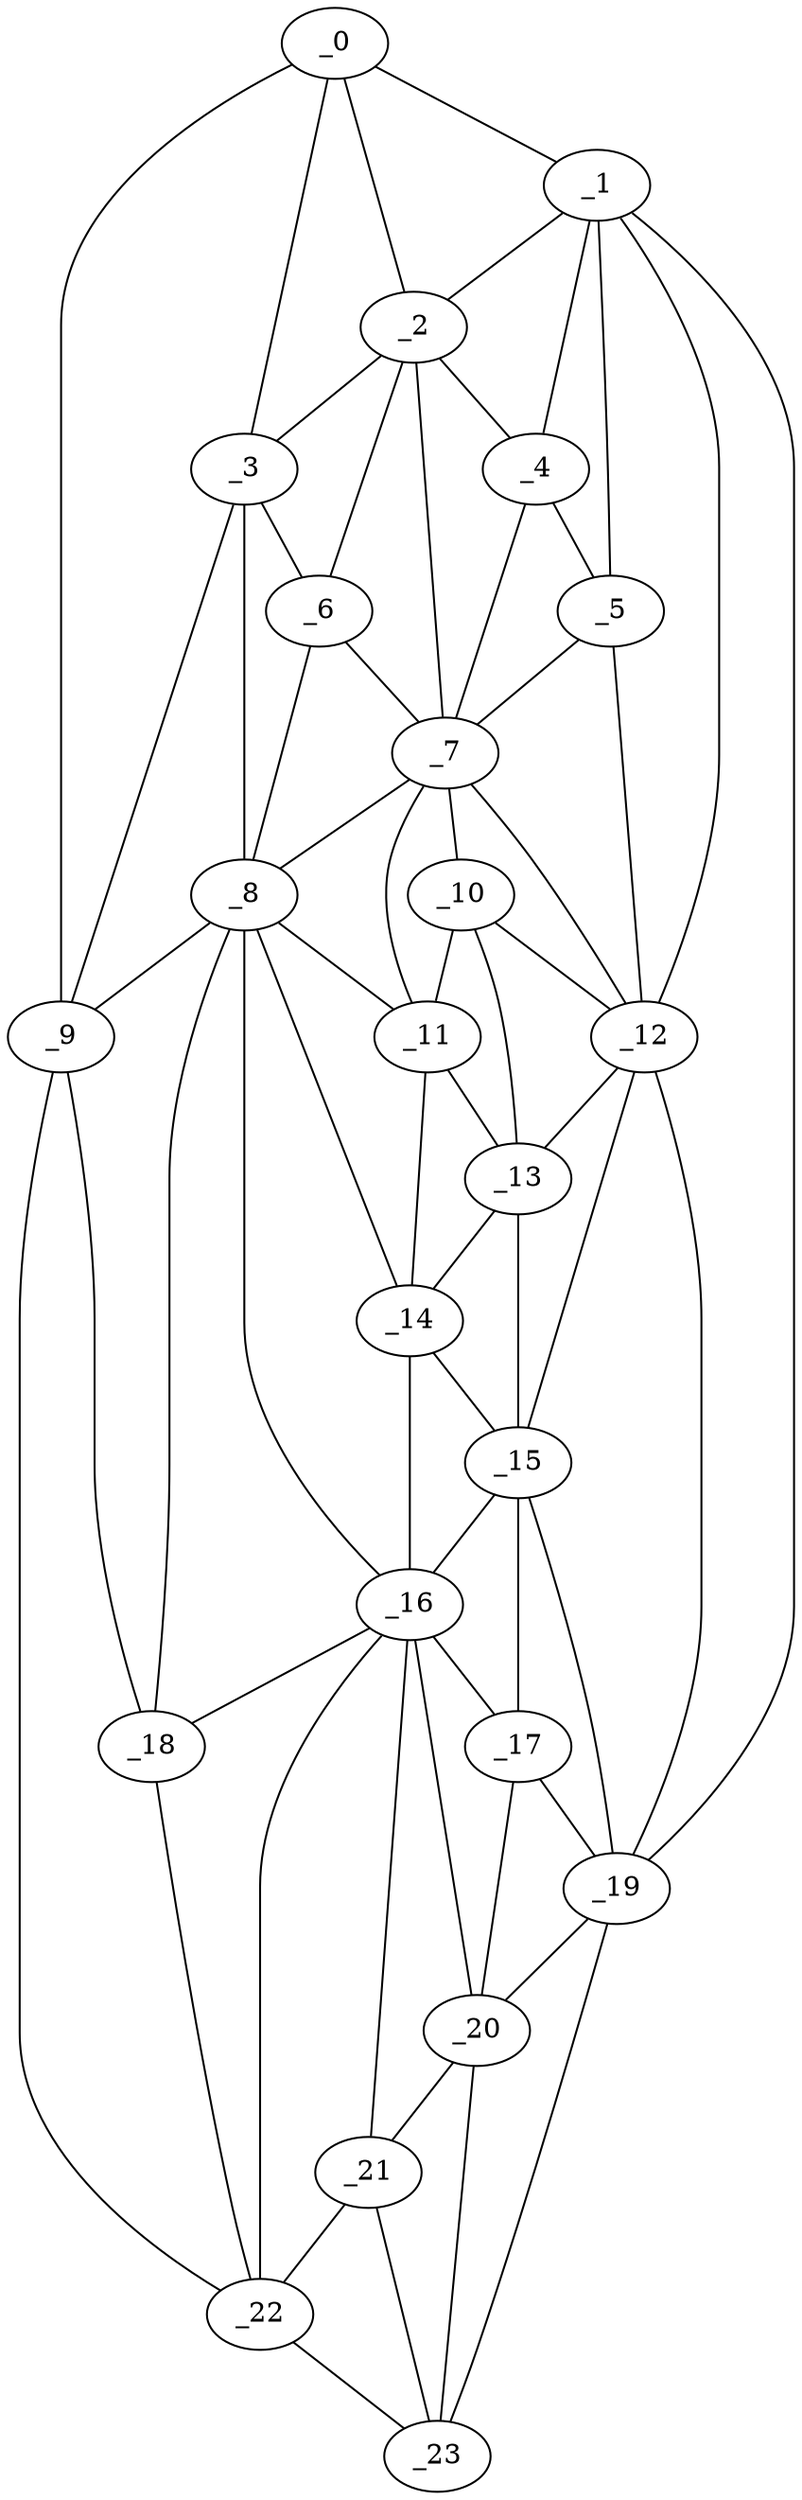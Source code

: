 graph "obj54__150.gxl" {
	_0	 [x=6,
		y=50];
	_1	 [x=8,
		y=33];
	_0 -- _1	 [valence=1];
	_2	 [x=19,
		y=45];
	_0 -- _2	 [valence=2];
	_3	 [x=19,
		y=58];
	_0 -- _3	 [valence=1];
	_9	 [x=37,
		y=111];
	_0 -- _9	 [valence=1];
	_1 -- _2	 [valence=2];
	_4	 [x=20,
		y=38];
	_1 -- _4	 [valence=1];
	_5	 [x=24,
		y=32];
	_1 -- _5	 [valence=2];
	_12	 [x=45,
		y=27];
	_1 -- _12	 [valence=2];
	_19	 [x=92,
		y=17];
	_1 -- _19	 [valence=1];
	_2 -- _3	 [valence=2];
	_2 -- _4	 [valence=1];
	_6	 [x=27,
		y=51];
	_2 -- _6	 [valence=2];
	_7	 [x=31,
		y=38];
	_2 -- _7	 [valence=1];
	_3 -- _6	 [valence=1];
	_8	 [x=33,
		y=54];
	_3 -- _8	 [valence=2];
	_3 -- _9	 [valence=1];
	_4 -- _5	 [valence=2];
	_4 -- _7	 [valence=2];
	_5 -- _7	 [valence=1];
	_5 -- _12	 [valence=1];
	_6 -- _7	 [valence=2];
	_6 -- _8	 [valence=1];
	_7 -- _8	 [valence=2];
	_10	 [x=41,
		y=36];
	_7 -- _10	 [valence=1];
	_11	 [x=44,
		y=44];
	_7 -- _11	 [valence=2];
	_7 -- _12	 [valence=1];
	_8 -- _9	 [valence=2];
	_8 -- _11	 [valence=2];
	_14	 [x=55,
		y=42];
	_8 -- _14	 [valence=2];
	_16	 [x=82,
		y=55];
	_8 -- _16	 [valence=1];
	_18	 [x=83,
		y=100];
	_8 -- _18	 [valence=2];
	_9 -- _18	 [valence=2];
	_22	 [x=122,
		y=92];
	_9 -- _22	 [valence=1];
	_10 -- _11	 [valence=1];
	_10 -- _12	 [valence=2];
	_13	 [x=54,
		y=35];
	_10 -- _13	 [valence=2];
	_11 -- _13	 [valence=2];
	_11 -- _14	 [valence=2];
	_12 -- _13	 [valence=2];
	_15	 [x=66,
		y=32];
	_12 -- _15	 [valence=2];
	_12 -- _19	 [valence=1];
	_13 -- _14	 [valence=1];
	_13 -- _15	 [valence=2];
	_14 -- _15	 [valence=1];
	_14 -- _16	 [valence=1];
	_15 -- _16	 [valence=2];
	_17	 [x=83,
		y=32];
	_15 -- _17	 [valence=1];
	_15 -- _19	 [valence=2];
	_16 -- _17	 [valence=1];
	_16 -- _18	 [valence=2];
	_20	 [x=102,
		y=31];
	_16 -- _20	 [valence=2];
	_21	 [x=122,
		y=46];
	_16 -- _21	 [valence=2];
	_16 -- _22	 [valence=1];
	_17 -- _19	 [valence=2];
	_17 -- _20	 [valence=2];
	_18 -- _22	 [valence=2];
	_19 -- _20	 [valence=1];
	_23	 [x=124,
		y=34];
	_19 -- _23	 [valence=1];
	_20 -- _21	 [valence=1];
	_20 -- _23	 [valence=1];
	_21 -- _22	 [valence=1];
	_21 -- _23	 [valence=2];
	_22 -- _23	 [valence=1];
}
